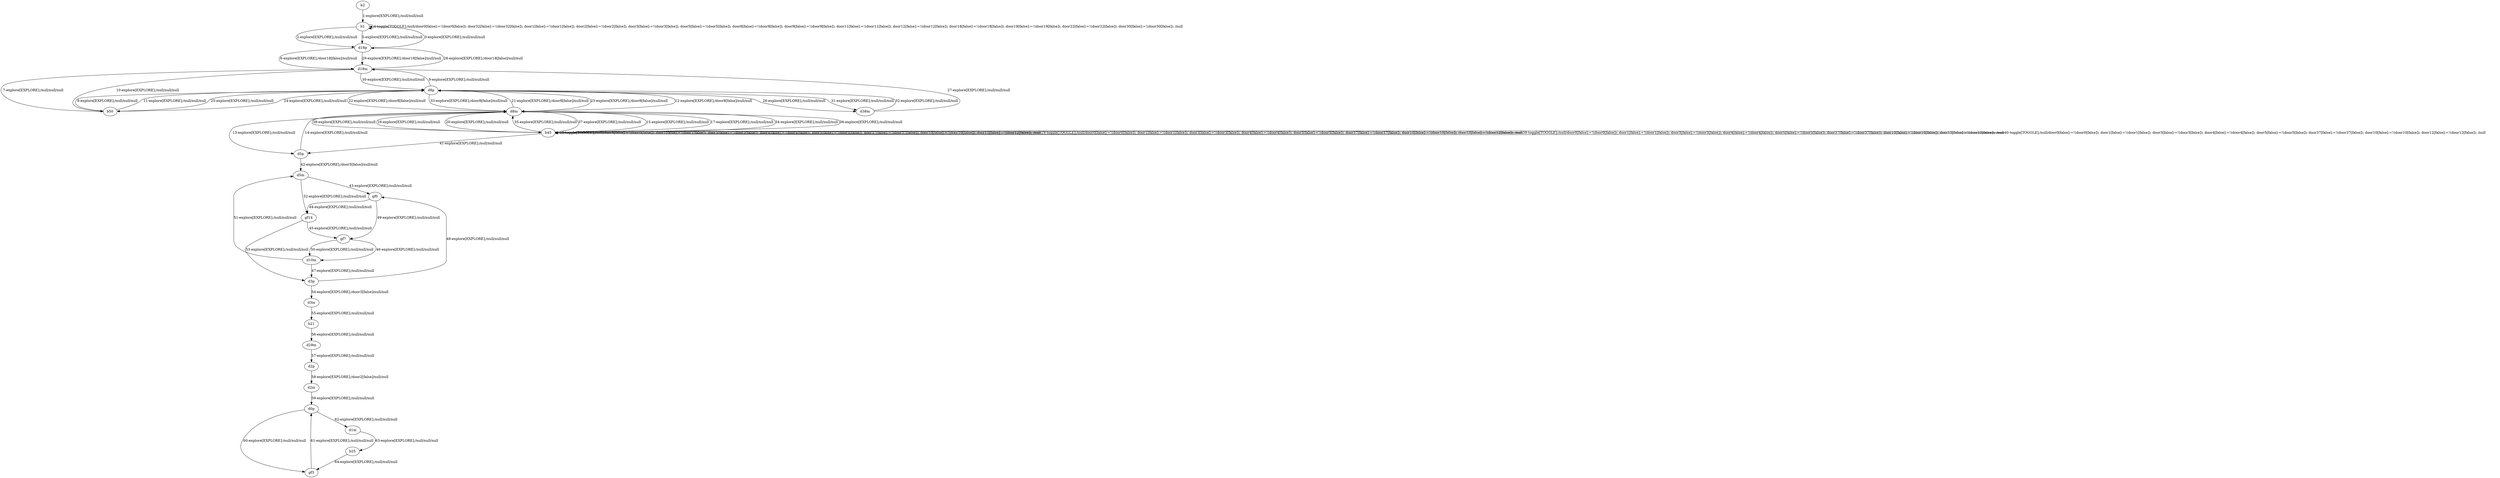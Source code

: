 # Total number of goals covered by this test: 1
# d1m --> b25

digraph g {
"b2" -> "b1" [label = "1-explore[EXPLORE];/null/null/null"];
"b1" -> "d18p" [label = "2-explore[EXPLORE];/null/null/null"];
"d18p" -> "b1" [label = "3-explore[EXPLORE];/null/null/null"];
"b1" -> "b1" [label = "4-toggle[TOGGLE];/null/door0[false]:=!(door0[false]); door32[false]:=!(door32[false]); door1[false]:=!(door1[false]); door2[false]:=!(door2[false]); door3[false]:=!(door3[false]); door5[false]:=!(door5[false]); door8[false]:=!(door8[false]); door9[false]:=!(door9[false]); door11[false]:=!(door11[false]); door12[false]:=!(door12[false]); door18[false]:=!(door18[false]); door19[false]:=!(door19[false]); door22[false]:=!(door22[false]); door30[false]:=!(door30[false]); /null"];
"b1" -> "d18p" [label = "5-explore[EXPLORE];/null/null/null"];
"d18p" -> "d18m" [label = "6-explore[EXPLORE];/door18[false]/null/null"];
"d18m" -> "b50" [label = "7-explore[EXPLORE];/null/null/null"];
"b50" -> "d8p" [label = "8-explore[EXPLORE];/null/null/null"];
"d8p" -> "d18m" [label = "9-explore[EXPLORE];/null/null/null"];
"d18m" -> "b50" [label = "10-explore[EXPLORE];/null/null/null"];
"b50" -> "d8p" [label = "11-explore[EXPLORE];/null/null/null"];
"d8p" -> "d8m" [label = "12-explore[EXPLORE];/door8[false]/null/null"];
"d8m" -> "d5p" [label = "13-explore[EXPLORE];/null/null/null"];
"d5p" -> "d8m" [label = "14-explore[EXPLORE];/null/null/null"];
"d8m" -> "b45" [label = "15-explore[EXPLORE];/null/null/null"];
"b45" -> "d8m" [label = "16-explore[EXPLORE];/null/null/null"];
"d8m" -> "b45" [label = "17-explore[EXPLORE];/null/null/null"];
"b45" -> "b45" [label = "18-toggle[TOGGLE];/null/door0[false]:=!(door0[false]); door1[false]:=!(door1[false]); door3[false]:=!(door3[false]); door4[false]:=!(door4[false]); door5[false]:=!(door5[false]); door37[false]:=!(door37[false]); door10[false]:=!(door10[false]); door12[false]:=!(door12[false]); /null"];
"b45" -> "b45" [label = "19-toggle[TOGGLE];/null/door0[false]:=!(door0[false]); door1[false]:=!(door1[false]); door3[false]:=!(door3[false]); door4[false]:=!(door4[false]); door5[false]:=!(door5[false]); door37[false]:=!(door37[false]); door10[false]:=!(door10[false]); door12[false]:=!(door12[false]); /null"];
"b45" -> "d8m" [label = "20-explore[EXPLORE];/null/null/null"];
"d8m" -> "d8p" [label = "21-explore[EXPLORE];/door8[false]/null/null"];
"d8p" -> "d8m" [label = "22-explore[EXPLORE];/door8[false]/null/null"];
"d8m" -> "d8p" [label = "23-explore[EXPLORE];/door8[false]/null/null"];
"d8p" -> "b50" [label = "24-explore[EXPLORE];/null/null/null"];
"b50" -> "d8p" [label = "25-explore[EXPLORE];/null/null/null"];
"d8p" -> "d38m" [label = "26-explore[EXPLORE];/null/null/null"];
"d38m" -> "d18m" [label = "27-explore[EXPLORE];/null/null/null"];
"d18m" -> "d18p" [label = "28-explore[EXPLORE];/door18[false]/null/null"];
"d18p" -> "d18m" [label = "29-explore[EXPLORE];/door18[false]/null/null"];
"d18m" -> "d8p" [label = "30-explore[EXPLORE];/null/null/null"];
"d8p" -> "d38m" [label = "31-explore[EXPLORE];/null/null/null"];
"d38m" -> "d8p" [label = "32-explore[EXPLORE];/null/null/null"];
"d8p" -> "d8m" [label = "33-explore[EXPLORE];/door8[false]/null/null"];
"d8m" -> "b45" [label = "34-explore[EXPLORE];/null/null/null"];
"b45" -> "d8m" [label = "35-explore[EXPLORE];/null/null/null"];
"d8m" -> "b45" [label = "36-explore[EXPLORE];/null/null/null"];
"b45" -> "d8m" [label = "37-explore[EXPLORE];/null/null/null"];
"d8m" -> "b45" [label = "38-explore[EXPLORE];/null/null/null"];
"b45" -> "b45" [label = "39-toggle[TOGGLE];/null/door0[false]:=!(door0[false]); door1[false]:=!(door1[false]); door3[false]:=!(door3[false]); door4[false]:=!(door4[false]); door5[false]:=!(door5[false]); door37[false]:=!(door37[false]); door10[false]:=!(door10[false]); door12[false]:=!(door12[false]); /null"];
"b45" -> "b45" [label = "40-toggle[TOGGLE];/null/door0[false]:=!(door0[false]); door1[false]:=!(door1[false]); door3[false]:=!(door3[false]); door4[false]:=!(door4[false]); door5[false]:=!(door5[false]); door37[false]:=!(door37[false]); door10[false]:=!(door10[false]); door12[false]:=!(door12[false]); /null"];
"b45" -> "d5p" [label = "41-explore[EXPLORE];/null/null/null"];
"d5p" -> "d5m" [label = "42-explore[EXPLORE];/door5[false]/null/null"];
"d5m" -> "gf0" [label = "43-explore[EXPLORE];/null/null/null"];
"gf0" -> "gf14" [label = "44-explore[EXPLORE];/null/null/null"];
"gf14" -> "gf7" [label = "45-explore[EXPLORE];/null/null/null"];
"gf7" -> "d10m" [label = "46-explore[EXPLORE];/null/null/null"];
"d10m" -> "d3p" [label = "47-explore[EXPLORE];/null/null/null"];
"d3p" -> "gf0" [label = "48-explore[EXPLORE];/null/null/null"];
"gf0" -> "gf7" [label = "49-explore[EXPLORE];/null/null/null"];
"gf7" -> "d10m" [label = "50-explore[EXPLORE];/null/null/null"];
"d10m" -> "d5m" [label = "51-explore[EXPLORE];/null/null/null"];
"d5m" -> "gf14" [label = "52-explore[EXPLORE];/null/null/null"];
"gf14" -> "d3p" [label = "53-explore[EXPLORE];/null/null/null"];
"d3p" -> "d3m" [label = "54-explore[EXPLORE];/door3[false]/null/null"];
"d3m" -> "b21" [label = "55-explore[EXPLORE];/null/null/null"];
"b21" -> "d29m" [label = "56-explore[EXPLORE];/null/null/null"];
"d29m" -> "d2p" [label = "57-explore[EXPLORE];/null/null/null"];
"d2p" -> "d2m" [label = "58-explore[EXPLORE];/door2[false]/null/null"];
"d2m" -> "d0p" [label = "59-explore[EXPLORE];/null/null/null"];
"d0p" -> "gf3" [label = "60-explore[EXPLORE];/null/null/null"];
"gf3" -> "d0p" [label = "61-explore[EXPLORE];/null/null/null"];
"d0p" -> "d1m" [label = "62-explore[EXPLORE];/null/null/null"];
"d1m" -> "b25" [label = "63-explore[EXPLORE];/null/null/null"];
"b25" -> "gf3" [label = "64-explore[EXPLORE];/null/null/null"];
}